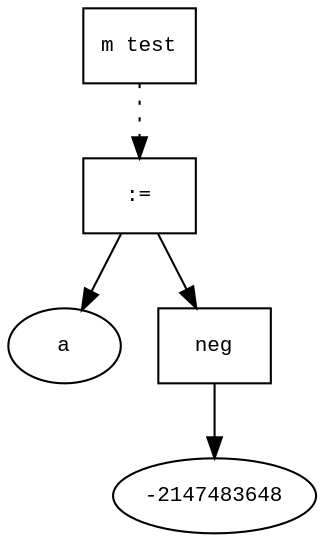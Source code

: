 digraph AST {
  graph [fontname="Times New Roman",fontsize=10];
  node  [fontname="Courier New",fontsize=10];
  edge  [fontname="Times New Roman",fontsize=10];

  node0 [label="m test",shape=box];
  node4 [label=":=",shape=box];
  node1 [label="a",shape=ellipse];
  node4->node1;
  node3 [label="neg",shape=box];
  node2 [label="-2147483648",shape=ellipse];
  node3->node2;
  node4->node3;
  node0 -> node4 [style=dotted];
}
